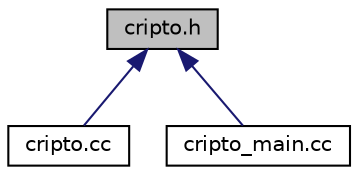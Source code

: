 digraph "cripto.h"
{
 // INTERACTIVE_SVG=YES
 // LATEX_PDF_SIZE
  edge [fontname="Helvetica",fontsize="10",labelfontname="Helvetica",labelfontsize="10"];
  node [fontname="Helvetica",fontsize="10",shape=record];
  Node1 [label="cripto.h",height=0.2,width=0.4,color="black", fillcolor="grey75", style="filled", fontcolor="black",tooltip=" "];
  Node1 -> Node2 [dir="back",color="midnightblue",fontsize="10",style="solid"];
  Node2 [label="cripto.cc",height=0.2,width=0.4,color="black", fillcolor="white", style="filled",URL="$cripto_8cc.html",tooltip=" "];
  Node1 -> Node3 [dir="back",color="midnightblue",fontsize="10",style="solid"];
  Node3 [label="cripto_main.cc",height=0.2,width=0.4,color="black", fillcolor="white", style="filled",URL="$cripto__main_8cc.html",tooltip=" "];
}

